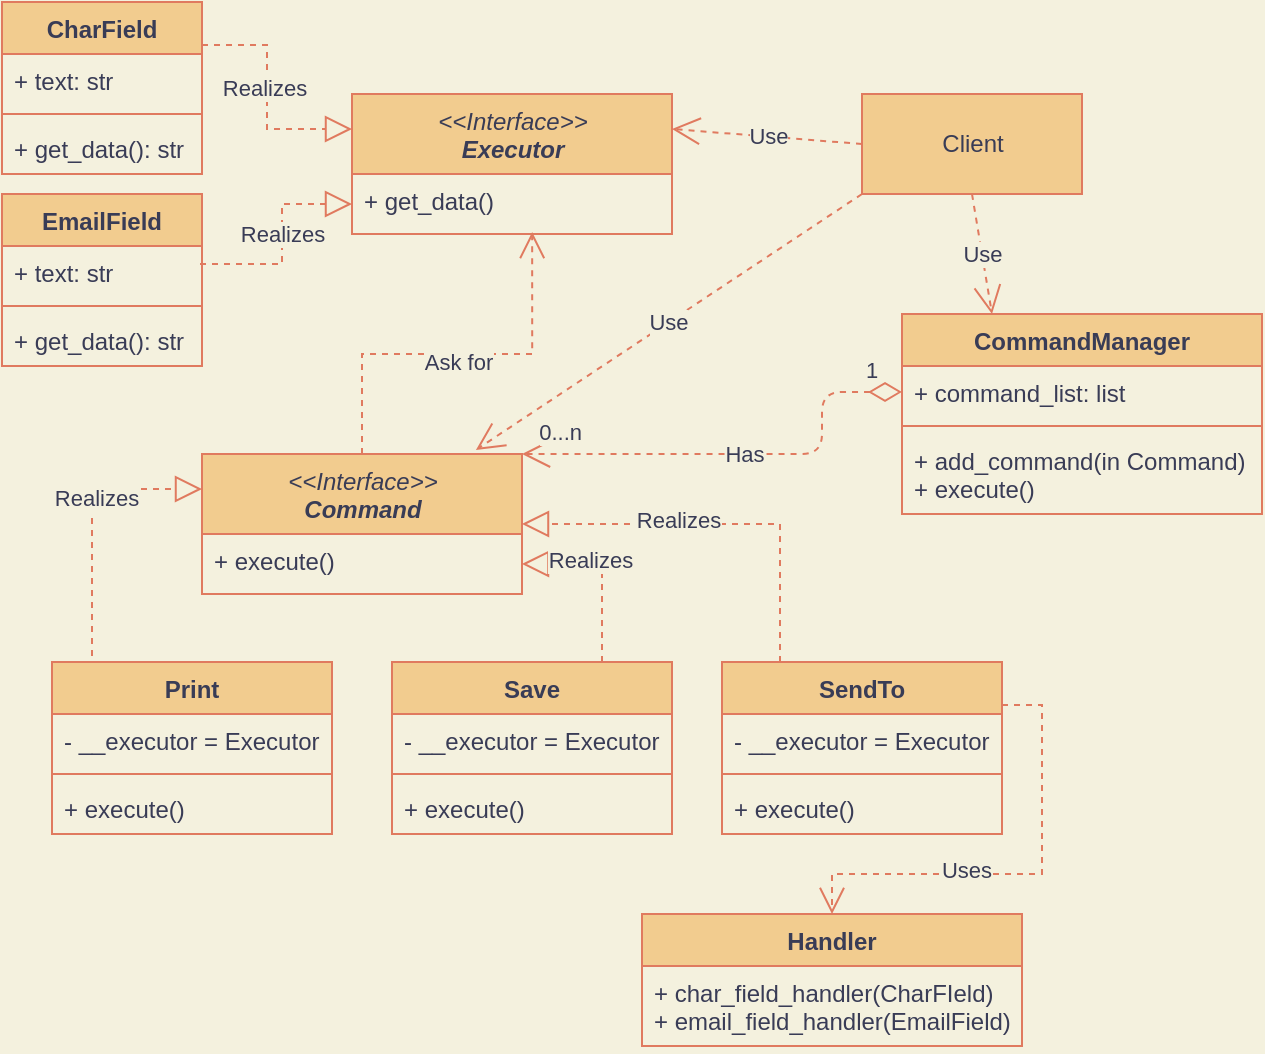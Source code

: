 <mxfile version="13.7.9" type="embed"><diagram id="C5RBs43oDa-KdzZeNtuy" name="Page-1"><mxGraphModel dx="992" dy="709" grid="1" gridSize="10" guides="1" tooltips="1" connect="1" arrows="1" fold="1" page="1" pageScale="1" pageWidth="827" pageHeight="1169" background="#F4F1DE" math="0" shadow="0"><root><mxCell id="WIyWlLk6GJQsqaUBKTNV-0"/><mxCell id="WIyWlLk6GJQsqaUBKTNV-1" parent="WIyWlLk6GJQsqaUBKTNV-0"/><mxCell id="dPYi-wlbRLU9GC7x9vvH-0" value="&amp;lt;&amp;lt;Interface&amp;gt;&amp;gt;&lt;br&gt;&lt;b&gt;Executor&lt;/b&gt;" style="swimlane;fontStyle=2;align=center;verticalAlign=top;childLayout=stackLayout;horizontal=1;startSize=40;horizontalStack=0;resizeParent=1;resizeParentMax=0;resizeLast=0;collapsible=1;marginBottom=0;html=1;fillColor=#F2CC8F;strokeColor=#E07A5F;fontColor=#393C56;" parent="WIyWlLk6GJQsqaUBKTNV-1" vertex="1"><mxGeometry x="185" y="60" width="160" height="70" as="geometry"/></mxCell><mxCell id="dPYi-wlbRLU9GC7x9vvH-1" value="+ get_data()" style="text;strokeColor=none;fillColor=none;align=left;verticalAlign=top;spacingLeft=4;spacingRight=4;overflow=hidden;rotatable=0;points=[[0,0.5],[1,0.5]];portConstraint=eastwest;fontColor=#393C56;" parent="dPYi-wlbRLU9GC7x9vvH-0" vertex="1"><mxGeometry y="40" width="160" height="30" as="geometry"/></mxCell><mxCell id="dPYi-wlbRLU9GC7x9vvH-2" value="CharField" style="swimlane;fontStyle=1;align=center;verticalAlign=top;childLayout=stackLayout;horizontal=1;startSize=26;horizontalStack=0;resizeParent=1;resizeParentMax=0;resizeLast=0;collapsible=1;marginBottom=0;fontColor=#393C56;fillColor=#F2CC8F;strokeColor=#E07A5F;" parent="WIyWlLk6GJQsqaUBKTNV-1" vertex="1"><mxGeometry x="10" y="14" width="100" height="86" as="geometry"/></mxCell><mxCell id="dPYi-wlbRLU9GC7x9vvH-3" value="+ text: str" style="text;strokeColor=none;fillColor=none;align=left;verticalAlign=top;spacingLeft=4;spacingRight=4;overflow=hidden;rotatable=0;points=[[0,0.5],[1,0.5]];portConstraint=eastwest;fontColor=#393C56;" parent="dPYi-wlbRLU9GC7x9vvH-2" vertex="1"><mxGeometry y="26" width="100" height="26" as="geometry"/></mxCell><mxCell id="dPYi-wlbRLU9GC7x9vvH-4" value="" style="line;strokeWidth=1;fillColor=none;align=left;verticalAlign=middle;spacingTop=-1;spacingLeft=3;spacingRight=3;rotatable=0;labelPosition=right;points=[];portConstraint=eastwest;labelBackgroundColor=#F4F1DE;strokeColor=#E07A5F;fontColor=#393C56;" parent="dPYi-wlbRLU9GC7x9vvH-2" vertex="1"><mxGeometry y="52" width="100" height="8" as="geometry"/></mxCell><mxCell id="dPYi-wlbRLU9GC7x9vvH-5" value="+ get_data(): str" style="text;strokeColor=none;fillColor=none;align=left;verticalAlign=top;spacingLeft=4;spacingRight=4;overflow=hidden;rotatable=0;points=[[0,0.5],[1,0.5]];portConstraint=eastwest;fontColor=#393C56;" parent="dPYi-wlbRLU9GC7x9vvH-2" vertex="1"><mxGeometry y="60" width="100" height="26" as="geometry"/></mxCell><mxCell id="dPYi-wlbRLU9GC7x9vvH-12" style="edgeStyle=orthogonalEdgeStyle;rounded=0;orthogonalLoop=1;jettySize=auto;html=1;entryX=0;entryY=0.5;entryDx=0;entryDy=0;endSize=11;startSize=11;endArrow=block;endFill=0;dashed=1;labelBackgroundColor=#F4F1DE;strokeColor=#E07A5F;fontColor=#393C56;" parent="WIyWlLk6GJQsqaUBKTNV-1" target="dPYi-wlbRLU9GC7x9vvH-1" edge="1"><mxGeometry relative="1" as="geometry"><mxPoint x="109" y="145" as="sourcePoint"/><mxPoint x="350" y="20" as="targetPoint"/><Array as="points"><mxPoint x="150" y="145"/><mxPoint x="150" y="115"/></Array></mxGeometry></mxCell><mxCell id="dPYi-wlbRLU9GC7x9vvH-13" value="Realizes" style="edgeLabel;html=1;align=center;verticalAlign=middle;resizable=0;points=[];fontColor=#393C56;labelBackgroundColor=#F4F1DE;" parent="dPYi-wlbRLU9GC7x9vvH-12" vertex="1" connectable="0"><mxGeometry x="0.241" y="-2" relative="1" as="geometry"><mxPoint x="-2" y="10" as="offset"/></mxGeometry></mxCell><mxCell id="dPYi-wlbRLU9GC7x9vvH-14" value="&amp;lt;&amp;lt;Interface&amp;gt;&amp;gt;&lt;br&gt;&lt;b&gt;Command&lt;/b&gt;" style="swimlane;fontStyle=2;align=center;verticalAlign=top;childLayout=stackLayout;horizontal=1;startSize=40;horizontalStack=0;resizeParent=1;resizeParentMax=0;resizeLast=0;collapsible=1;marginBottom=0;html=1;fillColor=#F2CC8F;strokeColor=#E07A5F;fontColor=#393C56;" parent="WIyWlLk6GJQsqaUBKTNV-1" vertex="1"><mxGeometry x="110" y="240" width="160" height="70" as="geometry"/></mxCell><mxCell id="dPYi-wlbRLU9GC7x9vvH-15" value="+ execute()" style="text;strokeColor=none;fillColor=none;align=left;verticalAlign=top;spacingLeft=4;spacingRight=4;overflow=hidden;rotatable=0;points=[[0,0.5],[1,0.5]];portConstraint=eastwest;fontColor=#393C56;" parent="dPYi-wlbRLU9GC7x9vvH-14" vertex="1"><mxGeometry y="40" width="160" height="30" as="geometry"/></mxCell><mxCell id="dPYi-wlbRLU9GC7x9vvH-16" value="Print" style="swimlane;fontStyle=1;align=center;verticalAlign=top;childLayout=stackLayout;horizontal=1;startSize=26;horizontalStack=0;resizeParent=1;resizeParentMax=0;resizeLast=0;collapsible=1;marginBottom=0;fontColor=#393C56;fillColor=#F2CC8F;strokeColor=#E07A5F;" parent="WIyWlLk6GJQsqaUBKTNV-1" vertex="1"><mxGeometry x="35" y="344" width="140" height="86" as="geometry"/></mxCell><mxCell id="dPYi-wlbRLU9GC7x9vvH-17" value="- __executor = Executor" style="text;strokeColor=none;fillColor=none;align=left;verticalAlign=top;spacingLeft=4;spacingRight=4;overflow=hidden;rotatable=0;points=[[0,0.5],[1,0.5]];portConstraint=eastwest;fontColor=#393C56;" parent="dPYi-wlbRLU9GC7x9vvH-16" vertex="1"><mxGeometry y="26" width="140" height="26" as="geometry"/></mxCell><mxCell id="dPYi-wlbRLU9GC7x9vvH-18" value="" style="line;strokeWidth=1;fillColor=none;align=left;verticalAlign=middle;spacingTop=-1;spacingLeft=3;spacingRight=3;rotatable=0;labelPosition=right;points=[];portConstraint=eastwest;labelBackgroundColor=#F4F1DE;strokeColor=#E07A5F;fontColor=#393C56;" parent="dPYi-wlbRLU9GC7x9vvH-16" vertex="1"><mxGeometry y="52" width="140" height="8" as="geometry"/></mxCell><mxCell id="dPYi-wlbRLU9GC7x9vvH-19" value="+ execute()" style="text;strokeColor=none;fillColor=none;align=left;verticalAlign=top;spacingLeft=4;spacingRight=4;overflow=hidden;rotatable=0;points=[[0,0.5],[1,0.5]];portConstraint=eastwest;fontColor=#393C56;" parent="dPYi-wlbRLU9GC7x9vvH-16" vertex="1"><mxGeometry y="60" width="140" height="26" as="geometry"/></mxCell><mxCell id="dPYi-wlbRLU9GC7x9vvH-20" value="Save" style="swimlane;fontStyle=1;align=center;verticalAlign=top;childLayout=stackLayout;horizontal=1;startSize=26;horizontalStack=0;resizeParent=1;resizeParentMax=0;resizeLast=0;collapsible=1;marginBottom=0;fontColor=#393C56;fillColor=#F2CC8F;strokeColor=#E07A5F;" parent="WIyWlLk6GJQsqaUBKTNV-1" vertex="1"><mxGeometry x="205" y="344" width="140" height="86" as="geometry"/></mxCell><mxCell id="dPYi-wlbRLU9GC7x9vvH-21" value="- __executor = Executor" style="text;strokeColor=none;fillColor=none;align=left;verticalAlign=top;spacingLeft=4;spacingRight=4;overflow=hidden;rotatable=0;points=[[0,0.5],[1,0.5]];portConstraint=eastwest;fontColor=#393C56;" parent="dPYi-wlbRLU9GC7x9vvH-20" vertex="1"><mxGeometry y="26" width="140" height="26" as="geometry"/></mxCell><mxCell id="dPYi-wlbRLU9GC7x9vvH-22" value="" style="line;strokeWidth=1;fillColor=none;align=left;verticalAlign=middle;spacingTop=-1;spacingLeft=3;spacingRight=3;rotatable=0;labelPosition=right;points=[];portConstraint=eastwest;labelBackgroundColor=#F4F1DE;strokeColor=#E07A5F;fontColor=#393C56;" parent="dPYi-wlbRLU9GC7x9vvH-20" vertex="1"><mxGeometry y="52" width="140" height="8" as="geometry"/></mxCell><mxCell id="dPYi-wlbRLU9GC7x9vvH-23" value="+ execute()" style="text;strokeColor=none;fillColor=none;align=left;verticalAlign=top;spacingLeft=4;spacingRight=4;overflow=hidden;rotatable=0;points=[[0,0.5],[1,0.5]];portConstraint=eastwest;fontColor=#393C56;" parent="dPYi-wlbRLU9GC7x9vvH-20" vertex="1"><mxGeometry y="60" width="140" height="26" as="geometry"/></mxCell><mxCell id="dPYi-wlbRLU9GC7x9vvH-24" value="Handler" style="swimlane;fontStyle=1;align=center;verticalAlign=top;childLayout=stackLayout;horizontal=1;startSize=26;horizontalStack=0;resizeParent=1;resizeParentMax=0;resizeLast=0;collapsible=1;marginBottom=0;fontColor=#393C56;fillColor=#F2CC8F;strokeColor=#E07A5F;" parent="WIyWlLk6GJQsqaUBKTNV-1" vertex="1"><mxGeometry x="330" y="470" width="190" height="66" as="geometry"/></mxCell><mxCell id="dPYi-wlbRLU9GC7x9vvH-27" value="+ char_field_handler(CharFIeld)&#10;+ email_field_handler(EmailField)" style="text;strokeColor=none;fillColor=none;align=left;verticalAlign=top;spacingLeft=4;spacingRight=4;overflow=hidden;rotatable=0;points=[[0,0.5],[1,0.5]];portConstraint=eastwest;fontColor=#393C56;" parent="dPYi-wlbRLU9GC7x9vvH-24" vertex="1"><mxGeometry y="26" width="190" height="40" as="geometry"/></mxCell><mxCell id="dPYi-wlbRLU9GC7x9vvH-28" style="edgeStyle=orthogonalEdgeStyle;rounded=0;orthogonalLoop=1;jettySize=auto;html=1;exitX=0.75;exitY=0;exitDx=0;exitDy=0;entryX=1;entryY=0.5;entryDx=0;entryDy=0;endSize=11;startSize=11;endArrow=block;endFill=0;dashed=1;labelBackgroundColor=#F4F1DE;strokeColor=#E07A5F;fontColor=#393C56;" parent="WIyWlLk6GJQsqaUBKTNV-1" source="dPYi-wlbRLU9GC7x9vvH-20" target="dPYi-wlbRLU9GC7x9vvH-15" edge="1"><mxGeometry relative="1" as="geometry"><mxPoint x="320" y="446.5" as="sourcePoint"/><mxPoint x="300" y="360" as="targetPoint"/><Array as="points"><mxPoint x="310" y="295"/></Array></mxGeometry></mxCell><mxCell id="dPYi-wlbRLU9GC7x9vvH-29" value="Realizes" style="edgeLabel;html=1;align=center;verticalAlign=middle;resizable=0;points=[];fontColor=#393C56;labelBackgroundColor=#F4F1DE;" parent="dPYi-wlbRLU9GC7x9vvH-28" vertex="1" connectable="0"><mxGeometry x="0.241" y="-2" relative="1" as="geometry"><mxPoint as="offset"/></mxGeometry></mxCell><mxCell id="dPYi-wlbRLU9GC7x9vvH-30" style="edgeStyle=orthogonalEdgeStyle;rounded=0;orthogonalLoop=1;jettySize=auto;html=1;exitX=0.25;exitY=0;exitDx=0;exitDy=0;entryX=0;entryY=0.25;entryDx=0;entryDy=0;endSize=11;startSize=11;endArrow=block;endFill=0;dashed=1;labelBackgroundColor=#F4F1DE;strokeColor=#E07A5F;fontColor=#393C56;" parent="WIyWlLk6GJQsqaUBKTNV-1" source="dPYi-wlbRLU9GC7x9vvH-16" target="dPYi-wlbRLU9GC7x9vvH-14" edge="1"><mxGeometry relative="1" as="geometry"><mxPoint x="90" y="426.5" as="sourcePoint"/><mxPoint x="70" y="340" as="targetPoint"/><Array as="points"><mxPoint x="55" y="258"/></Array></mxGeometry></mxCell><mxCell id="dPYi-wlbRLU9GC7x9vvH-31" value="Realizes" style="edgeLabel;html=1;align=center;verticalAlign=middle;resizable=0;points=[];fontColor=#393C56;labelBackgroundColor=#F4F1DE;" parent="dPYi-wlbRLU9GC7x9vvH-30" vertex="1" connectable="0"><mxGeometry x="0.241" y="-2" relative="1" as="geometry"><mxPoint as="offset"/></mxGeometry></mxCell><mxCell id="dPYi-wlbRLU9GC7x9vvH-33" value="SendTo" style="swimlane;fontStyle=1;align=center;verticalAlign=top;childLayout=stackLayout;horizontal=1;startSize=26;horizontalStack=0;resizeParent=1;resizeParentMax=0;resizeLast=0;collapsible=1;marginBottom=0;fontColor=#393C56;fillColor=#F2CC8F;strokeColor=#E07A5F;" parent="WIyWlLk6GJQsqaUBKTNV-1" vertex="1"><mxGeometry x="370" y="344" width="140" height="86" as="geometry"/></mxCell><mxCell id="dPYi-wlbRLU9GC7x9vvH-34" value="- __executor = Executor" style="text;strokeColor=none;fillColor=none;align=left;verticalAlign=top;spacingLeft=4;spacingRight=4;overflow=hidden;rotatable=0;points=[[0,0.5],[1,0.5]];portConstraint=eastwest;fontColor=#393C56;" parent="dPYi-wlbRLU9GC7x9vvH-33" vertex="1"><mxGeometry y="26" width="140" height="26" as="geometry"/></mxCell><mxCell id="dPYi-wlbRLU9GC7x9vvH-35" value="" style="line;strokeWidth=1;fillColor=none;align=left;verticalAlign=middle;spacingTop=-1;spacingLeft=3;spacingRight=3;rotatable=0;labelPosition=right;points=[];portConstraint=eastwest;labelBackgroundColor=#F4F1DE;strokeColor=#E07A5F;fontColor=#393C56;" parent="dPYi-wlbRLU9GC7x9vvH-33" vertex="1"><mxGeometry y="52" width="140" height="8" as="geometry"/></mxCell><mxCell id="dPYi-wlbRLU9GC7x9vvH-36" value="+ execute()" style="text;strokeColor=none;fillColor=none;align=left;verticalAlign=top;spacingLeft=4;spacingRight=4;overflow=hidden;rotatable=0;points=[[0,0.5],[1,0.5]];portConstraint=eastwest;fontColor=#393C56;" parent="dPYi-wlbRLU9GC7x9vvH-33" vertex="1"><mxGeometry y="60" width="140" height="26" as="geometry"/></mxCell><mxCell id="dPYi-wlbRLU9GC7x9vvH-37" style="edgeStyle=orthogonalEdgeStyle;rounded=0;orthogonalLoop=1;jettySize=auto;html=1;exitX=1;exitY=0.25;exitDx=0;exitDy=0;endSize=11;startSize=11;endArrow=open;endFill=0;dashed=1;fontColor=#393C56;labelBackgroundColor=#F4F1DE;strokeColor=#E07A5F;" parent="WIyWlLk6GJQsqaUBKTNV-1" source="dPYi-wlbRLU9GC7x9vvH-33" target="dPYi-wlbRLU9GC7x9vvH-24" edge="1"><mxGeometry relative="1" as="geometry"><mxPoint x="9.2" y="680.049" as="sourcePoint"/><mxPoint x="-40" y="767.917" as="targetPoint"/><Array as="points"><mxPoint x="530" y="366"/><mxPoint x="530" y="450"/><mxPoint x="425" y="450"/></Array></mxGeometry></mxCell><mxCell id="dPYi-wlbRLU9GC7x9vvH-38" value="Uses" style="edgeLabel;html=1;align=center;verticalAlign=middle;resizable=0;points=[];fontColor=#393C56;labelBackgroundColor=#F4F1DE;" parent="dPYi-wlbRLU9GC7x9vvH-37" vertex="1" connectable="0"><mxGeometry x="0.241" y="-2" relative="1" as="geometry"><mxPoint as="offset"/></mxGeometry></mxCell><mxCell id="dPYi-wlbRLU9GC7x9vvH-39" style="edgeStyle=orthogonalEdgeStyle;rounded=0;orthogonalLoop=1;jettySize=auto;html=1;exitX=0.25;exitY=0;exitDx=0;exitDy=0;entryX=1;entryY=0.5;entryDx=0;entryDy=0;endSize=11;startSize=11;endArrow=block;endFill=0;dashed=1;labelBackgroundColor=#F4F1DE;strokeColor=#E07A5F;fontColor=#393C56;" parent="WIyWlLk6GJQsqaUBKTNV-1" source="dPYi-wlbRLU9GC7x9vvH-33" target="dPYi-wlbRLU9GC7x9vvH-14" edge="1"><mxGeometry relative="1" as="geometry"><mxPoint x="414" y="326.5" as="sourcePoint"/><mxPoint x="374" y="240" as="targetPoint"/><Array as="points"><mxPoint x="399" y="344"/><mxPoint x="399" y="275"/></Array></mxGeometry></mxCell><mxCell id="dPYi-wlbRLU9GC7x9vvH-40" value="Realizes" style="edgeLabel;html=1;align=center;verticalAlign=middle;resizable=0;points=[];fontColor=#393C56;labelBackgroundColor=#F4F1DE;" parent="dPYi-wlbRLU9GC7x9vvH-39" vertex="1" connectable="0"><mxGeometry x="0.241" y="-2" relative="1" as="geometry"><mxPoint as="offset"/></mxGeometry></mxCell><mxCell id="dPYi-wlbRLU9GC7x9vvH-41" value="CommandManager" style="swimlane;fontStyle=1;align=center;verticalAlign=top;childLayout=stackLayout;horizontal=1;startSize=26;horizontalStack=0;resizeParent=1;resizeParentMax=0;resizeLast=0;collapsible=1;marginBottom=0;fontColor=#393C56;fillColor=#F2CC8F;strokeColor=#E07A5F;" parent="WIyWlLk6GJQsqaUBKTNV-1" vertex="1"><mxGeometry x="460" y="170" width="180" height="100" as="geometry"/></mxCell><mxCell id="dPYi-wlbRLU9GC7x9vvH-42" value="+ command_list: list" style="text;strokeColor=none;fillColor=none;align=left;verticalAlign=top;spacingLeft=4;spacingRight=4;overflow=hidden;rotatable=0;points=[[0,0.5],[1,0.5]];portConstraint=eastwest;fontColor=#393C56;" parent="dPYi-wlbRLU9GC7x9vvH-41" vertex="1"><mxGeometry y="26" width="180" height="26" as="geometry"/></mxCell><mxCell id="dPYi-wlbRLU9GC7x9vvH-43" value="" style="line;strokeWidth=1;fillColor=none;align=left;verticalAlign=middle;spacingTop=-1;spacingLeft=3;spacingRight=3;rotatable=0;labelPosition=right;points=[];portConstraint=eastwest;labelBackgroundColor=#F4F1DE;strokeColor=#E07A5F;fontColor=#393C56;" parent="dPYi-wlbRLU9GC7x9vvH-41" vertex="1"><mxGeometry y="52" width="180" height="8" as="geometry"/></mxCell><mxCell id="dPYi-wlbRLU9GC7x9vvH-44" value="+ add_command(in Command)&#10;+ execute()" style="text;strokeColor=none;fillColor=none;align=left;verticalAlign=top;spacingLeft=4;spacingRight=4;overflow=hidden;rotatable=0;points=[[0,0.5],[1,0.5]];portConstraint=eastwest;fontColor=#393C56;" parent="dPYi-wlbRLU9GC7x9vvH-41" vertex="1"><mxGeometry y="60" width="180" height="40" as="geometry"/></mxCell><mxCell id="dPYi-wlbRLU9GC7x9vvH-45" value="Has" style="endArrow=open;html=1;endSize=12;startArrow=diamondThin;startSize=14;startFill=0;edgeStyle=orthogonalEdgeStyle;dashed=1;fontColor=#393C56;entryX=1;entryY=0;entryDx=0;entryDy=0;exitX=0;exitY=0.5;exitDx=0;exitDy=0;labelBackgroundColor=#F4F1DE;strokeColor=#E07A5F;" parent="WIyWlLk6GJQsqaUBKTNV-1" source="dPYi-wlbRLU9GC7x9vvH-42" target="dPYi-wlbRLU9GC7x9vvH-14" edge="1"><mxGeometry relative="1" as="geometry"><mxPoint x="590" y="330" as="sourcePoint"/><mxPoint x="740" y="386" as="targetPoint"/><Array as="points"><mxPoint x="420" y="209"/><mxPoint x="420" y="240"/></Array></mxGeometry></mxCell><mxCell id="dPYi-wlbRLU9GC7x9vvH-46" value="1" style="edgeLabel;resizable=0;html=1;align=left;verticalAlign=top;labelBackgroundColor=#F4F1DE;fontColor=#393C56;" parent="dPYi-wlbRLU9GC7x9vvH-45" connectable="0" vertex="1"><mxGeometry x="-1" relative="1" as="geometry"><mxPoint x="-20" y="-23.97" as="offset"/></mxGeometry></mxCell><mxCell id="dPYi-wlbRLU9GC7x9vvH-47" value="0...n" style="edgeLabel;resizable=0;html=1;align=right;verticalAlign=top;labelBackgroundColor=#F4F1DE;fontColor=#393C56;" parent="dPYi-wlbRLU9GC7x9vvH-45" connectable="0" vertex="1"><mxGeometry x="1" relative="1" as="geometry"><mxPoint x="30" y="-24" as="offset"/></mxGeometry></mxCell><mxCell id="dPYi-wlbRLU9GC7x9vvH-48" style="edgeStyle=orthogonalEdgeStyle;rounded=0;orthogonalLoop=1;jettySize=auto;html=1;exitX=0.5;exitY=0;exitDx=0;exitDy=0;entryX=0.563;entryY=0.967;entryDx=0;entryDy=0;endSize=11;startSize=11;endArrow=open;endFill=0;dashed=1;fontColor=#393C56;entryPerimeter=0;labelBackgroundColor=#F4F1DE;strokeColor=#E07A5F;" parent="WIyWlLk6GJQsqaUBKTNV-1" source="dPYi-wlbRLU9GC7x9vvH-14" target="dPYi-wlbRLU9GC7x9vvH-1" edge="1"><mxGeometry relative="1" as="geometry"><mxPoint x="579.2" y="70.049" as="sourcePoint"/><mxPoint x="530" y="157.917" as="targetPoint"/></mxGeometry></mxCell><mxCell id="dPYi-wlbRLU9GC7x9vvH-49" value="Ask for" style="edgeLabel;html=1;align=center;verticalAlign=middle;resizable=0;points=[];fontColor=#393C56;labelBackgroundColor=#F4F1DE;" parent="dPYi-wlbRLU9GC7x9vvH-48" vertex="1" connectable="0"><mxGeometry x="0.241" y="-2" relative="1" as="geometry"><mxPoint x="-24" y="2" as="offset"/></mxGeometry></mxCell><mxCell id="dPYi-wlbRLU9GC7x9vvH-50" value="Client" style="html=1;fillColor=#F2CC8F;strokeColor=#E07A5F;fontColor=#393C56;" parent="WIyWlLk6GJQsqaUBKTNV-1" vertex="1"><mxGeometry x="440" y="60" width="110" height="50" as="geometry"/></mxCell><mxCell id="dPYi-wlbRLU9GC7x9vvH-6" value="EmailField" style="swimlane;fontStyle=1;align=center;verticalAlign=top;childLayout=stackLayout;horizontal=1;startSize=26;horizontalStack=0;resizeParent=1;resizeParentMax=0;resizeLast=0;collapsible=1;marginBottom=0;fontColor=#393C56;fillColor=#F2CC8F;strokeColor=#E07A5F;" parent="WIyWlLk6GJQsqaUBKTNV-1" vertex="1"><mxGeometry x="10" y="110" width="100" height="86" as="geometry"/></mxCell><mxCell id="dPYi-wlbRLU9GC7x9vvH-7" value="+ text: str" style="text;strokeColor=none;fillColor=none;align=left;verticalAlign=top;spacingLeft=4;spacingRight=4;overflow=hidden;rotatable=0;points=[[0,0.5],[1,0.5]];portConstraint=eastwest;fontColor=#393C56;" parent="dPYi-wlbRLU9GC7x9vvH-6" vertex="1"><mxGeometry y="26" width="100" height="26" as="geometry"/></mxCell><mxCell id="dPYi-wlbRLU9GC7x9vvH-8" value="" style="line;strokeWidth=1;fillColor=none;align=left;verticalAlign=middle;spacingTop=-1;spacingLeft=3;spacingRight=3;rotatable=0;labelPosition=right;points=[];portConstraint=eastwest;labelBackgroundColor=#F4F1DE;strokeColor=#E07A5F;fontColor=#393C56;" parent="dPYi-wlbRLU9GC7x9vvH-6" vertex="1"><mxGeometry y="52" width="100" height="8" as="geometry"/></mxCell><mxCell id="dPYi-wlbRLU9GC7x9vvH-9" value="+ get_data(): str" style="text;strokeColor=none;fillColor=none;align=left;verticalAlign=top;spacingLeft=4;spacingRight=4;overflow=hidden;rotatable=0;points=[[0,0.5],[1,0.5]];portConstraint=eastwest;fontColor=#393C56;" parent="dPYi-wlbRLU9GC7x9vvH-6" vertex="1"><mxGeometry y="60" width="100" height="26" as="geometry"/></mxCell><mxCell id="dPYi-wlbRLU9GC7x9vvH-51" style="edgeStyle=orthogonalEdgeStyle;rounded=0;orthogonalLoop=1;jettySize=auto;html=1;exitX=1;exitY=0.25;exitDx=0;exitDy=0;entryX=0;entryY=0.25;entryDx=0;entryDy=0;endSize=11;startSize=11;endArrow=block;endFill=0;dashed=1;labelBackgroundColor=#F4F1DE;strokeColor=#E07A5F;fontColor=#393C56;" parent="WIyWlLk6GJQsqaUBKTNV-1" source="dPYi-wlbRLU9GC7x9vvH-2" target="dPYi-wlbRLU9GC7x9vvH-0" edge="1"><mxGeometry relative="1" as="geometry"><mxPoint x="60" y="14" as="sourcePoint"/><mxPoint x="210" y="107.5" as="targetPoint"/><Array as="points"/></mxGeometry></mxCell><mxCell id="dPYi-wlbRLU9GC7x9vvH-52" value="Realizes" style="edgeLabel;html=1;align=center;verticalAlign=middle;resizable=0;points=[];fontColor=#393C56;labelBackgroundColor=#F4F1DE;" parent="dPYi-wlbRLU9GC7x9vvH-51" vertex="1" connectable="0"><mxGeometry x="0.241" y="-2" relative="1" as="geometry"><mxPoint y="-19" as="offset"/></mxGeometry></mxCell><mxCell id="dPYi-wlbRLU9GC7x9vvH-55" value="Use" style="endArrow=open;endSize=12;dashed=1;html=1;entryX=0.856;entryY=-0.029;entryDx=0;entryDy=0;entryPerimeter=0;exitX=0;exitY=1;exitDx=0;exitDy=0;labelBackgroundColor=#F4F1DE;strokeColor=#E07A5F;fontColor=#393C56;" parent="WIyWlLk6GJQsqaUBKTNV-1" source="dPYi-wlbRLU9GC7x9vvH-50" target="dPYi-wlbRLU9GC7x9vvH-14" edge="1"><mxGeometry width="160" relative="1" as="geometry"><mxPoint x="670" y="70" as="sourcePoint"/><mxPoint x="830" y="70" as="targetPoint"/></mxGeometry></mxCell><mxCell id="dPYi-wlbRLU9GC7x9vvH-56" value="Use" style="endArrow=open;endSize=12;dashed=1;html=1;entryX=1;entryY=0.25;entryDx=0;entryDy=0;exitX=0;exitY=0.5;exitDx=0;exitDy=0;labelBackgroundColor=#F4F1DE;strokeColor=#E07A5F;fontColor=#393C56;" parent="WIyWlLk6GJQsqaUBKTNV-1" source="dPYi-wlbRLU9GC7x9vvH-50" target="dPYi-wlbRLU9GC7x9vvH-0" edge="1"><mxGeometry width="160" relative="1" as="geometry"><mxPoint x="450" y="120" as="sourcePoint"/><mxPoint x="256.96" y="247.97" as="targetPoint"/></mxGeometry></mxCell><mxCell id="dPYi-wlbRLU9GC7x9vvH-57" value="Use" style="endArrow=open;endSize=12;dashed=1;html=1;entryX=0.25;entryY=0;entryDx=0;entryDy=0;exitX=0.5;exitY=1;exitDx=0;exitDy=0;labelBackgroundColor=#F4F1DE;strokeColor=#E07A5F;fontColor=#393C56;" parent="WIyWlLk6GJQsqaUBKTNV-1" source="dPYi-wlbRLU9GC7x9vvH-50" target="dPYi-wlbRLU9GC7x9vvH-41" edge="1"><mxGeometry width="160" relative="1" as="geometry"><mxPoint x="450" y="95" as="sourcePoint"/><mxPoint x="355" y="87.5" as="targetPoint"/></mxGeometry></mxCell></root></mxGraphModel></diagram></mxfile>